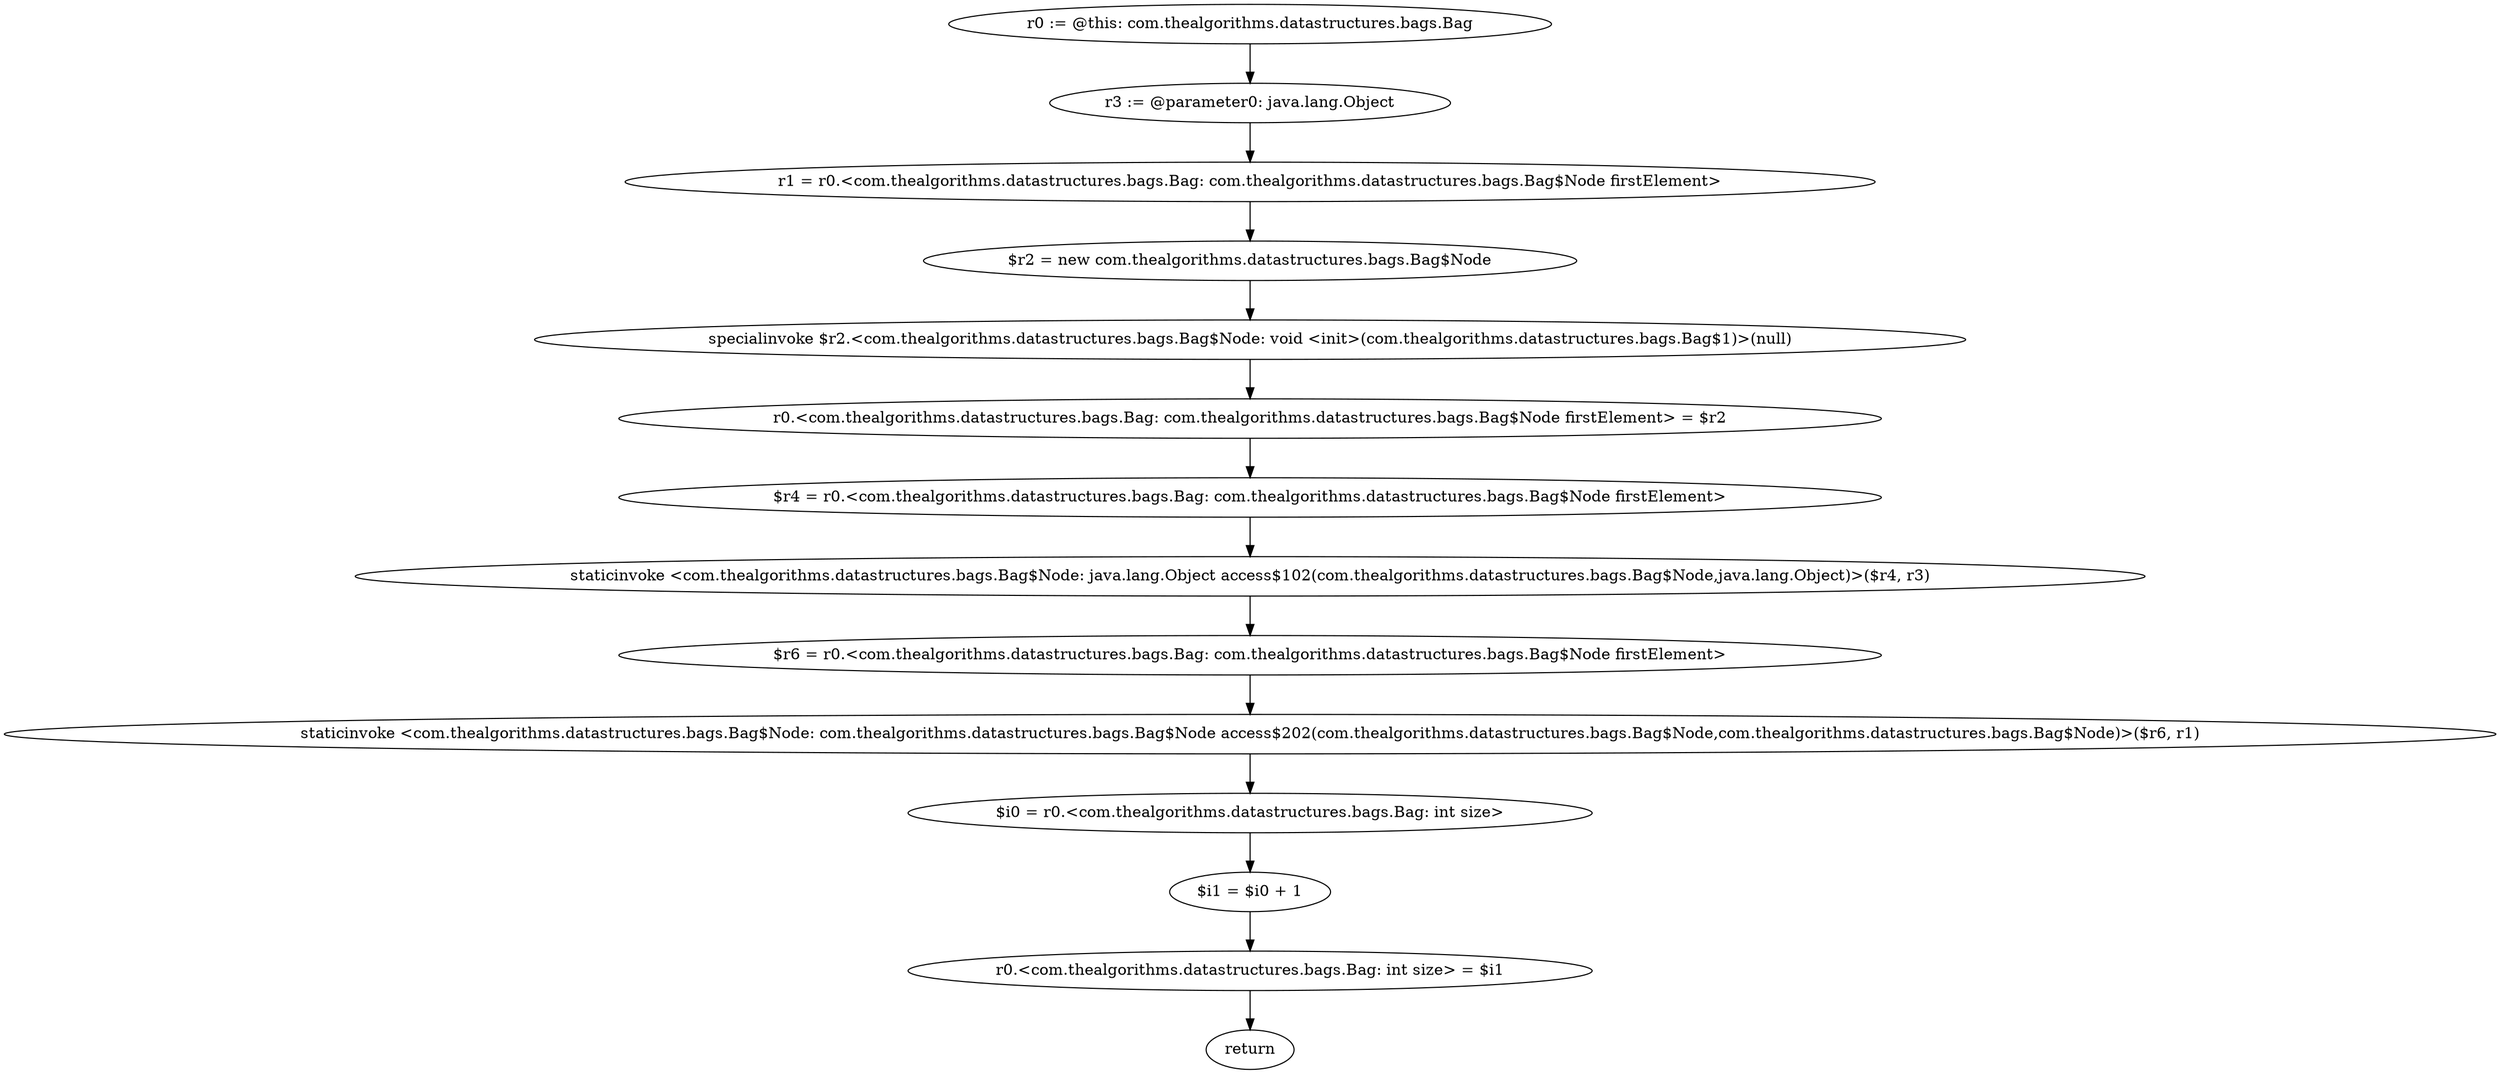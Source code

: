 digraph "unitGraph" {
    "r0 := @this: com.thealgorithms.datastructures.bags.Bag"
    "r3 := @parameter0: java.lang.Object"
    "r1 = r0.<com.thealgorithms.datastructures.bags.Bag: com.thealgorithms.datastructures.bags.Bag$Node firstElement>"
    "$r2 = new com.thealgorithms.datastructures.bags.Bag$Node"
    "specialinvoke $r2.<com.thealgorithms.datastructures.bags.Bag$Node: void <init>(com.thealgorithms.datastructures.bags.Bag$1)>(null)"
    "r0.<com.thealgorithms.datastructures.bags.Bag: com.thealgorithms.datastructures.bags.Bag$Node firstElement> = $r2"
    "$r4 = r0.<com.thealgorithms.datastructures.bags.Bag: com.thealgorithms.datastructures.bags.Bag$Node firstElement>"
    "staticinvoke <com.thealgorithms.datastructures.bags.Bag$Node: java.lang.Object access$102(com.thealgorithms.datastructures.bags.Bag$Node,java.lang.Object)>($r4, r3)"
    "$r6 = r0.<com.thealgorithms.datastructures.bags.Bag: com.thealgorithms.datastructures.bags.Bag$Node firstElement>"
    "staticinvoke <com.thealgorithms.datastructures.bags.Bag$Node: com.thealgorithms.datastructures.bags.Bag$Node access$202(com.thealgorithms.datastructures.bags.Bag$Node,com.thealgorithms.datastructures.bags.Bag$Node)>($r6, r1)"
    "$i0 = r0.<com.thealgorithms.datastructures.bags.Bag: int size>"
    "$i1 = $i0 + 1"
    "r0.<com.thealgorithms.datastructures.bags.Bag: int size> = $i1"
    "return"
    "r0 := @this: com.thealgorithms.datastructures.bags.Bag"->"r3 := @parameter0: java.lang.Object";
    "r3 := @parameter0: java.lang.Object"->"r1 = r0.<com.thealgorithms.datastructures.bags.Bag: com.thealgorithms.datastructures.bags.Bag$Node firstElement>";
    "r1 = r0.<com.thealgorithms.datastructures.bags.Bag: com.thealgorithms.datastructures.bags.Bag$Node firstElement>"->"$r2 = new com.thealgorithms.datastructures.bags.Bag$Node";
    "$r2 = new com.thealgorithms.datastructures.bags.Bag$Node"->"specialinvoke $r2.<com.thealgorithms.datastructures.bags.Bag$Node: void <init>(com.thealgorithms.datastructures.bags.Bag$1)>(null)";
    "specialinvoke $r2.<com.thealgorithms.datastructures.bags.Bag$Node: void <init>(com.thealgorithms.datastructures.bags.Bag$1)>(null)"->"r0.<com.thealgorithms.datastructures.bags.Bag: com.thealgorithms.datastructures.bags.Bag$Node firstElement> = $r2";
    "r0.<com.thealgorithms.datastructures.bags.Bag: com.thealgorithms.datastructures.bags.Bag$Node firstElement> = $r2"->"$r4 = r0.<com.thealgorithms.datastructures.bags.Bag: com.thealgorithms.datastructures.bags.Bag$Node firstElement>";
    "$r4 = r0.<com.thealgorithms.datastructures.bags.Bag: com.thealgorithms.datastructures.bags.Bag$Node firstElement>"->"staticinvoke <com.thealgorithms.datastructures.bags.Bag$Node: java.lang.Object access$102(com.thealgorithms.datastructures.bags.Bag$Node,java.lang.Object)>($r4, r3)";
    "staticinvoke <com.thealgorithms.datastructures.bags.Bag$Node: java.lang.Object access$102(com.thealgorithms.datastructures.bags.Bag$Node,java.lang.Object)>($r4, r3)"->"$r6 = r0.<com.thealgorithms.datastructures.bags.Bag: com.thealgorithms.datastructures.bags.Bag$Node firstElement>";
    "$r6 = r0.<com.thealgorithms.datastructures.bags.Bag: com.thealgorithms.datastructures.bags.Bag$Node firstElement>"->"staticinvoke <com.thealgorithms.datastructures.bags.Bag$Node: com.thealgorithms.datastructures.bags.Bag$Node access$202(com.thealgorithms.datastructures.bags.Bag$Node,com.thealgorithms.datastructures.bags.Bag$Node)>($r6, r1)";
    "staticinvoke <com.thealgorithms.datastructures.bags.Bag$Node: com.thealgorithms.datastructures.bags.Bag$Node access$202(com.thealgorithms.datastructures.bags.Bag$Node,com.thealgorithms.datastructures.bags.Bag$Node)>($r6, r1)"->"$i0 = r0.<com.thealgorithms.datastructures.bags.Bag: int size>";
    "$i0 = r0.<com.thealgorithms.datastructures.bags.Bag: int size>"->"$i1 = $i0 + 1";
    "$i1 = $i0 + 1"->"r0.<com.thealgorithms.datastructures.bags.Bag: int size> = $i1";
    "r0.<com.thealgorithms.datastructures.bags.Bag: int size> = $i1"->"return";
}
